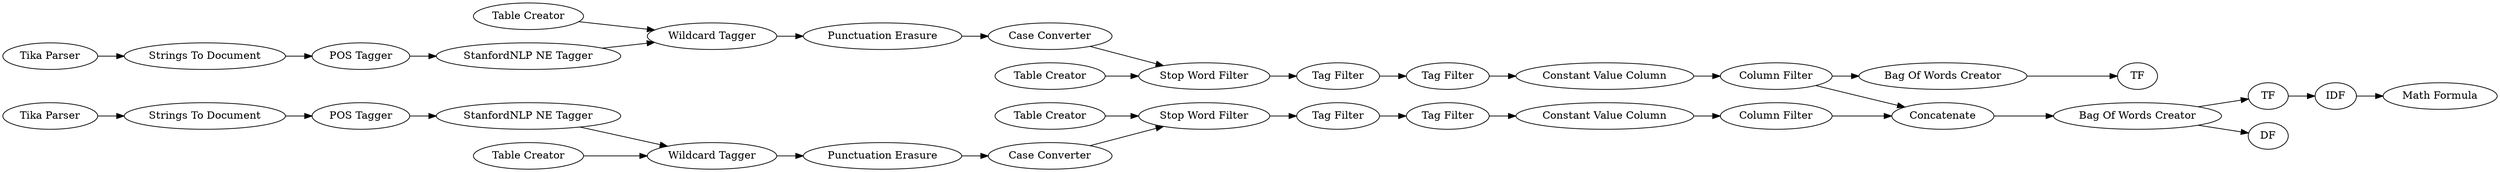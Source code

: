 digraph {
	"6053607362758828944_37" [label=TF]
	"-2093325472077185664_5" [label="Strings To Document"]
	"-2093325472077185664_9" [label="StanfordNLP NE Tagger"]
	"-2093325472077185664_11" [label="Table Creator"]
	"-4253107222873266355_25" [label="Table Creator"]
	"6053607362758828944_38" [label="Math Formula"]
	"4088880220462342350_10" [label="Wildcard Tagger"]
	"6053607362758828944_23" [label="Bag Of Words Creator"]
	"6053607362758828944_33" [label=Concatenate]
	"6053607362758828944_35" [label="Bag Of Words Creator"]
	"-2093325472077185664_10" [label="Wildcard Tagger"]
	"-2093325472077185664_7" [label="POS Tagger"]
	"-4253107222873266355_28" [label="Stop Word Filter"]
	"4088880220462342350_11" [label="Table Creator"]
	"-2093325472077185664_4" [label="Tika Parser"]
	"4088880220462342350_5" [label="Strings To Document"]
	"4088880220462342350_4" [label="Tika Parser"]
	"-4253107222873266355_27" [label="Punctuation Erasure"]
	"4141953217231553561_24" [label="Column Filter"]
	"-4253107222873266355_12" [label="Constant Value Column"]
	"4088880220462342350_9" [label="StanfordNLP NE Tagger"]
	"6053607362758828944_34" [label=DF]
	"6053607362758828944_36" [label=IDF]
	"4141953217231553561_17" [label="Tag Filter"]
	"4088880220462342350_7" [label="POS Tagger"]
	"4141953217231553561_20" [label="Tag Filter"]
	"4141953217231553561_12" [label="Punctuation Erasure"]
	"-4253107222873266355_31" [label="Tag Filter"]
	"4141953217231553561_15" [label="Stop Word Filter"]
	"-4253107222873266355_32" [label="Column Filter"]
	"6053607362758828944_24" [label=TF]
	"4141953217231553561_16" [label="Case Converter"]
	"4141953217231553561_23" [label="Constant Value Column"]
	"-4253107222873266355_29" [label="Case Converter"]
	"4141953217231553561_19" [label="Table Creator"]
	"-4253107222873266355_26" [label="Tag Filter"]
	"4141953217231553561_17" -> "4141953217231553561_20"
	"-4253107222873266355_32" -> "6053607362758828944_33"
	"4088880220462342350_9" -> "4088880220462342350_10"
	"4141953217231553561_20" -> "4141953217231553561_23"
	"-4253107222873266355_25" -> "-4253107222873266355_28"
	"4141953217231553561_19" -> "4141953217231553561_15"
	"4141953217231553561_12" -> "4141953217231553561_16"
	"6053607362758828944_23" -> "6053607362758828944_24"
	"-2093325472077185664_4" -> "-2093325472077185664_5"
	"-2093325472077185664_11" -> "-2093325472077185664_10"
	"-4253107222873266355_31" -> "-4253107222873266355_12"
	"-4253107222873266355_27" -> "-4253107222873266355_29"
	"-2093325472077185664_7" -> "-2093325472077185664_9"
	"4088880220462342350_10" -> "4141953217231553561_12"
	"6053607362758828944_35" -> "6053607362758828944_37"
	"4141953217231553561_16" -> "4141953217231553561_15"
	"4088880220462342350_4" -> "4088880220462342350_5"
	"-4253107222873266355_12" -> "-4253107222873266355_32"
	"-2093325472077185664_5" -> "-2093325472077185664_7"
	"6053607362758828944_33" -> "6053607362758828944_35"
	"-2093325472077185664_10" -> "-4253107222873266355_27"
	"4141953217231553561_24" -> "6053607362758828944_33"
	"4088880220462342350_5" -> "4088880220462342350_7"
	"-2093325472077185664_9" -> "-2093325472077185664_10"
	"4088880220462342350_11" -> "4088880220462342350_10"
	"4141953217231553561_15" -> "4141953217231553561_17"
	"4088880220462342350_7" -> "4088880220462342350_9"
	"-4253107222873266355_29" -> "-4253107222873266355_28"
	"-4253107222873266355_26" -> "-4253107222873266355_31"
	"4141953217231553561_23" -> "4141953217231553561_24"
	"6053607362758828944_35" -> "6053607362758828944_34"
	"6053607362758828944_37" -> "6053607362758828944_36"
	"-4253107222873266355_28" -> "-4253107222873266355_26"
	"6053607362758828944_36" -> "6053607362758828944_38"
	"4141953217231553561_24" -> "6053607362758828944_23"
	rankdir=LR
}
